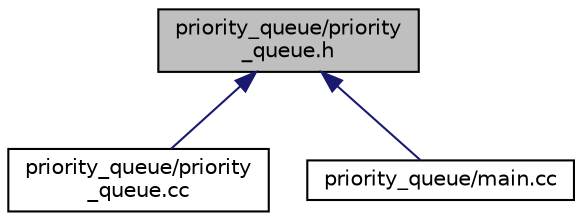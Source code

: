 digraph "priority_queue/priority_queue.h"
{
 // INTERACTIVE_SVG=YES
 // LATEX_PDF_SIZE
  bgcolor="transparent";
  edge [fontname="Helvetica",fontsize="10",labelfontname="Helvetica",labelfontsize="10"];
  node [fontname="Helvetica",fontsize="10",shape=record];
  Node1 [label="priority_queue/priority\l_queue.h",height=0.2,width=0.4,color="black", fillcolor="grey75", style="filled", fontcolor="black",tooltip=" "];
  Node1 -> Node2 [dir="back",color="midnightblue",fontsize="10",style="solid",fontname="Helvetica"];
  Node2 [label="priority_queue/priority\l_queue.cc",height=0.2,width=0.4,color="black",URL="$db/d3e/priority__queue_8cc.html",tooltip=" "];
  Node1 -> Node3 [dir="back",color="midnightblue",fontsize="10",style="solid",fontname="Helvetica"];
  Node3 [label="priority_queue/main.cc",height=0.2,width=0.4,color="black",URL="$d3/dd5/priority__queue_2main_8cc.html",tooltip=" "];
}
